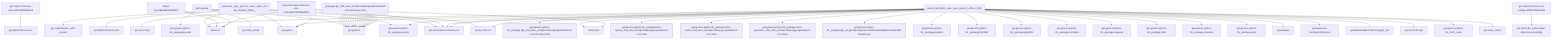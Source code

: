 graph TD
    app-mlperf-inference,d775cac873ee4231_(_reference,_rgat,_pytorch,_cuda,_valid,_r5.0-dev_default,_offline_) --> detect,os
    app-mlperf-inference,d775cac873ee4231_(_reference,_rgat,_pytorch,_cuda,_valid,_r5.0-dev_default,_offline_) --> get,sys-utils-cm
    app-mlperf-inference,d775cac873ee4231_(_reference,_rgat,_pytorch,_cuda,_valid,_r5.0-dev_default,_offline_) --> get,python
    app-mlperf-inference,d775cac873ee4231_(_reference,_rgat,_pytorch,_cuda,_valid,_r5.0-dev_default,_offline_) --> get,mlcommons,inference,src
    get-mlperf-inference-utils,e341e5f86d8342e5 --> get,mlperf,inference,src
    app-mlperf-inference,d775cac873ee4231_(_reference,_rgat,_pytorch,_cuda,_valid,_r5.0-dev_default,_offline_) --> get,mlperf,inference,utils
    get-cuda-devices,7a3ede4d3558427a_(_with-pycuda_) --> get,cuda,_toolkit
    get-cuda-devices,7a3ede4d3558427a_(_with-pycuda_) --> get,python3
    get-generic-python-lib,94b62a682bc44791_(_package.pycuda_) --> get,python3
    get-cuda-devices,7a3ede4d3558427a_(_with-pycuda_) --> get,generic-python-lib,_package.pycuda
    get-generic-python-lib,94b62a682bc44791_(_package.numpy_) --> get,python3
    get-cuda-devices,7a3ede4d3558427a_(_with-pycuda_) --> get,generic-python-lib,_package.numpy
    app-mlperf-inference,d775cac873ee4231_(_reference,_rgat,_pytorch,_cuda,_valid,_r5.0-dev_default,_offline_) --> get,cuda-devices,_with-pycuda
    app-mlperf-inference-mlcommons-python,ff149e9781fc4b65_(_batch_size.2048,_cuda,_rgat,_pytorch,_offline,_fp32_) --> detect,os
    detect-cpu,586c8a43320142f7 --> detect,os
    app-mlperf-inference-mlcommons-python,ff149e9781fc4b65_(_batch_size.2048,_cuda,_rgat,_pytorch,_offline,_fp32_) --> detect,cpu
    app-mlperf-inference-mlcommons-python,ff149e9781fc4b65_(_batch_size.2048,_cuda,_rgat,_pytorch,_offline,_fp32_) --> get,sys-utils-cm
    app-mlperf-inference-mlcommons-python,ff149e9781fc4b65_(_batch_size.2048,_cuda,_rgat,_pytorch,_offline,_fp32_) --> get,python
    app-mlperf-inference-mlcommons-python,ff149e9781fc4b65_(_batch_size.2048,_cuda,_rgat,_pytorch,_offline,_fp32_) --> get,cuda,_cudnn
    get-generic-python-lib,94b62a682bc44791_(_torch_cuda_) --> get,python3
    app-mlperf-inference-mlcommons-python,ff149e9781fc4b65_(_batch_size.2048,_cuda,_rgat,_pytorch,_offline,_fp32_) --> get,generic-python-lib,_torch_cuda
    app-mlperf-inference-mlcommons-python,ff149e9781fc4b65_(_batch_size.2048,_cuda,_rgat,_pytorch,_offline,_fp32_) --> get,ml-model,rgat
    app-mlperf-inference-mlcommons-python,ff149e9781fc4b65_(_batch_size.2048,_cuda,_rgat,_pytorch,_offline,_fp32_) --> get,dataset,mlperf,inference,igbh,_full
    generate-mlperf-inference-user-conf,3af4475745964b93 --> detect,os
    detect-cpu,586c8a43320142f7 --> detect,os
    generate-mlperf-inference-user-conf,3af4475745964b93 --> detect,cpu
    generate-mlperf-inference-user-conf,3af4475745964b93 --> get,python
    generate-mlperf-inference-user-conf,3af4475745964b93 --> get,mlcommons,inference,src
    get-mlperf-inference-sut-configs,c2fbf72009e2445b --> get,cache,dir,_name.mlperf-inference-sut-configs
    generate-mlperf-inference-user-conf,3af4475745964b93 --> get,sut,configs
    app-mlperf-inference-mlcommons-python,ff149e9781fc4b65_(_batch_size.2048,_cuda,_rgat,_pytorch,_offline,_fp32_) --> generate,user-conf,mlperf,inference
    app-mlperf-inference-mlcommons-python,ff149e9781fc4b65_(_batch_size.2048,_cuda,_rgat,_pytorch,_offline,_fp32_) --> get,loadgen
    app-mlperf-inference-mlcommons-python,ff149e9781fc4b65_(_batch_size.2048,_cuda,_rgat,_pytorch,_offline,_fp32_) --> get,mlcommons,inference,src
    app-mlperf-inference-mlcommons-python,ff149e9781fc4b65_(_batch_size.2048,_cuda,_rgat,_pytorch,_offline,_fp32_) --> get,mlcommons,inference,src
    get-generic-python-lib,94b62a682bc44791_(_package.psutil_) --> get,python3
    app-mlperf-inference-mlcommons-python,ff149e9781fc4b65_(_batch_size.2048,_cuda,_rgat,_pytorch,_offline,_fp32_) --> get,generic-python-lib,_package.psutil
    get-generic-python-lib,94b62a682bc44791_(_package.colorama_) --> get,python3
    app-mlperf-inference-mlcommons-python,ff149e9781fc4b65_(_batch_size.2048,_cuda,_rgat,_pytorch,_offline,_fp32_) --> get,generic-python-lib,_package.colorama
    get-generic-python-lib,94b62a682bc44791_(_package.tqdm_) --> get,python3
    app-mlperf-inference-mlcommons-python,ff149e9781fc4b65_(_batch_size.2048,_cuda,_rgat,_pytorch,_offline,_fp32_) --> get,generic-python-lib,_package.tqdm
    get-generic-python-lib,94b62a682bc44791_(_package.requests_) --> get,python3
    app-mlperf-inference-mlcommons-python,ff149e9781fc4b65_(_batch_size.2048,_cuda,_rgat,_pytorch,_offline,_fp32_) --> get,generic-python-lib,_package.requests
    get-generic-python-lib,94b62a682bc44791_(_package.torchdata_) --> get,python3
    app-mlperf-inference-mlcommons-python,ff149e9781fc4b65_(_batch_size.2048,_cuda,_rgat,_pytorch,_offline,_fp32_) --> get,generic-python-lib,_package.torchdata
    get-generic-python-lib,94b62a682bc44791_(_package.pybind11_) --> get,python3
    app-mlperf-inference-mlcommons-python,ff149e9781fc4b65_(_batch_size.2048,_cuda,_rgat,_pytorch,_offline,_fp32_) --> get,generic-python-lib,_package.pybind11
    get-generic-python-lib,94b62a682bc44791_(_package.PyYAML_) --> get,python3
    app-mlperf-inference-mlcommons-python,ff149e9781fc4b65_(_batch_size.2048,_cuda,_rgat,_pytorch,_offline,_fp32_) --> get,generic-python-lib,_package.PyYAML
    get-generic-python-lib,94b62a682bc44791_(_package.numpy_) --> get,python3
    app-mlperf-inference-mlcommons-python,ff149e9781fc4b65_(_batch_size.2048,_cuda,_rgat,_pytorch,_offline,_fp32_) --> get,generic-python-lib,_package.numpy
    get-generic-python-lib,94b62a682bc44791_(_package.pydantic_) --> get,python3
    app-mlperf-inference-mlcommons-python,ff149e9781fc4b65_(_batch_size.2048,_cuda,_rgat,_pytorch,_offline,_fp32_) --> get,generic-python-lib,_package.pydantic
    get-generic-python-lib,94b62a682bc44791_(_package.igb,_url.git+https://github.com/IllinoisGraphBenchmark/IGB-Datasets.git_) --> get,python3
    app-mlperf-inference-mlcommons-python,ff149e9781fc4b65_(_batch_size.2048,_cuda,_rgat,_pytorch,_offline,_fp32_) --> get,generic-python-lib,_package.igb,_url.git+https://github.com/IllinoisGraphBenchmark/IGB-Datasets.git
    get-generic-python-lib,94b62a682bc44791_(_package.torch-geometric,_find_links_url.https://data.pyg.org/whl/torch-2.4.0.html_) --> get,python3
    app-mlperf-inference-mlcommons-python,ff149e9781fc4b65_(_batch_size.2048,_cuda,_rgat,_pytorch,_offline,_fp32_) --> get,generic-python-lib,_package.torch-geometric,_find_links_url.https://data.pyg.org/whl/torch-2.4.0.html
    get-generic-python-lib,94b62a682bc44791_(_package.torch-scatter,_find_links_url.https://data.pyg.org/whl/torch-2.4.0.html_) --> get,python3
    app-mlperf-inference-mlcommons-python,ff149e9781fc4b65_(_batch_size.2048,_cuda,_rgat,_pytorch,_offline,_fp32_) --> get,generic-python-lib,_package.torch-scatter,_find_links_url.https://data.pyg.org/whl/torch-2.4.0.html
    get-generic-python-lib,94b62a682bc44791_(_package.torch-sparse,_find_links_url.https://data.pyg.org/whl/torch-2.4.0.html_) --> get,python3
    app-mlperf-inference-mlcommons-python,ff149e9781fc4b65_(_batch_size.2048,_cuda,_rgat,_pytorch,_offline,_fp32_) --> get,generic-python-lib,_package.torch-sparse,_find_links_url.https://data.pyg.org/whl/torch-2.4.0.html
    get-generic-python-lib,94b62a682bc44791_(_package.dgl,_find_links_url.https://data.dgl.ai/wheels/torch-2.4/cu121/repo.html_) --> get,python3
    app-mlperf-inference-mlcommons-python,ff149e9781fc4b65_(_batch_size.2048,_cuda,_rgat,_pytorch,_offline,_fp32_) --> get,generic-python-lib,_package.dgl,_find_links_url.https://data.dgl.ai/wheels/torch-2.4/cu121/repo.html